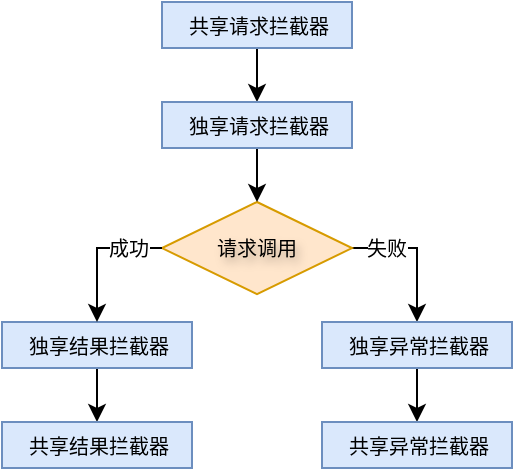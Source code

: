 <mxfile version="24.6.5" type="github">
  <diagram id="C5RBs43oDa-KdzZeNtuy" name="Page-1">
    <mxGraphModel dx="792" dy="434" grid="1" gridSize="10" guides="1" tooltips="1" connect="1" arrows="1" fold="1" page="1" pageScale="1" pageWidth="827" pageHeight="1169" math="0" shadow="0">
      <root>
        <mxCell id="WIyWlLk6GJQsqaUBKTNV-0" />
        <mxCell id="WIyWlLk6GJQsqaUBKTNV-1" parent="WIyWlLk6GJQsqaUBKTNV-0" />
        <mxCell id="vuq5tWxMH5w9Z1f-DrI8-20" style="edgeStyle=orthogonalEdgeStyle;rounded=0;orthogonalLoop=1;jettySize=auto;html=1;exitX=1;exitY=0.5;exitDx=0;exitDy=0;entryX=0.5;entryY=0;entryDx=0;entryDy=0;" parent="WIyWlLk6GJQsqaUBKTNV-1" source="vuq5tWxMH5w9Z1f-DrI8-7" target="vuq5tWxMH5w9Z1f-DrI8-19" edge="1">
          <mxGeometry relative="1" as="geometry">
            <mxPoint x="500" y="220" as="targetPoint" />
          </mxGeometry>
        </mxCell>
        <mxCell id="vuq5tWxMH5w9Z1f-DrI8-22" value="失败" style="edgeLabel;html=1;align=center;verticalAlign=middle;resizable=0;points=[];fontSize=10;" parent="vuq5tWxMH5w9Z1f-DrI8-20" vertex="1" connectable="0">
          <mxGeometry x="-0.302" y="-2" relative="1" as="geometry">
            <mxPoint x="-8" y="-2" as="offset" />
          </mxGeometry>
        </mxCell>
        <mxCell id="vuq5tWxMH5w9Z1f-DrI8-7" value="&lt;font style=&quot;font-size: 10px;&quot;&gt;请求调用&lt;/font&gt;" style="rhombus;whiteSpace=wrap;html=1;rounded=0;shadow=0;labelBackgroundColor=none;strokeWidth=1;fontFamily=Verdana;fontSize=12;align=center;strokeColor=#d79b00;fillColor=#ffe6cc;textShadow=1;" parent="WIyWlLk6GJQsqaUBKTNV-1" vertex="1">
          <mxGeometry x="340" y="160" width="95" height="46.07" as="geometry" />
        </mxCell>
        <mxCell id="vuq5tWxMH5w9Z1f-DrI8-12" value="" style="edgeStyle=orthogonalEdgeStyle;rounded=0;orthogonalLoop=1;jettySize=auto;html=1;" parent="WIyWlLk6GJQsqaUBKTNV-1" source="vuq5tWxMH5w9Z1f-DrI8-9" target="vuq5tWxMH5w9Z1f-DrI8-11" edge="1">
          <mxGeometry relative="1" as="geometry" />
        </mxCell>
        <mxCell id="vuq5tWxMH5w9Z1f-DrI8-9" value="&lt;font style=&quot;font-size: 10px;&quot;&gt;共享请求拦截器&lt;/font&gt;" style="rounded=0;html=1;shadow=0;labelBackgroundColor=none;strokeWidth=1;fontFamily=Verdana;fontSize=12;align=center;strokeColor=#6c8ebf;fillColor=#dae8fc;verticalAlign=middle;" parent="WIyWlLk6GJQsqaUBKTNV-1" vertex="1">
          <mxGeometry x="340" y="60" width="95" height="23" as="geometry" />
        </mxCell>
        <mxCell id="vuq5tWxMH5w9Z1f-DrI8-14" style="edgeStyle=orthogonalEdgeStyle;rounded=0;orthogonalLoop=1;jettySize=auto;html=1;exitX=0.5;exitY=1;exitDx=0;exitDy=0;entryX=0.5;entryY=0;entryDx=0;entryDy=0;" parent="WIyWlLk6GJQsqaUBKTNV-1" source="vuq5tWxMH5w9Z1f-DrI8-11" target="vuq5tWxMH5w9Z1f-DrI8-7" edge="1">
          <mxGeometry relative="1" as="geometry" />
        </mxCell>
        <mxCell id="vuq5tWxMH5w9Z1f-DrI8-11" value="&lt;font style=&quot;font-size: 10px;&quot;&gt;独享请求拦截器&lt;/font&gt;" style="rounded=0;html=1;shadow=0;labelBackgroundColor=none;strokeWidth=1;fontFamily=Verdana;fontSize=12;align=center;strokeColor=#6c8ebf;fillColor=#dae8fc;" parent="WIyWlLk6GJQsqaUBKTNV-1" vertex="1">
          <mxGeometry x="340" y="110" width="95" height="23" as="geometry" />
        </mxCell>
        <mxCell id="vuq5tWxMH5w9Z1f-DrI8-24" value="" style="edgeStyle=orthogonalEdgeStyle;rounded=0;orthogonalLoop=1;jettySize=auto;html=1;" parent="WIyWlLk6GJQsqaUBKTNV-1" source="vuq5tWxMH5w9Z1f-DrI8-16" target="vuq5tWxMH5w9Z1f-DrI8-23" edge="1">
          <mxGeometry relative="1" as="geometry" />
        </mxCell>
        <mxCell id="vuq5tWxMH5w9Z1f-DrI8-16" value="&lt;font style=&quot;font-size: 10px;&quot;&gt;独享结果拦截器&lt;/font&gt;" style="rounded=0;html=1;shadow=0;labelBackgroundColor=none;strokeWidth=1;fontFamily=Verdana;fontSize=12;align=center;strokeColor=#6c8ebf;fillColor=#dae8fc;" parent="WIyWlLk6GJQsqaUBKTNV-1" vertex="1">
          <mxGeometry x="260" y="220" width="95" height="23" as="geometry" />
        </mxCell>
        <mxCell id="vuq5tWxMH5w9Z1f-DrI8-26" value="" style="edgeStyle=orthogonalEdgeStyle;rounded=0;orthogonalLoop=1;jettySize=auto;html=1;" parent="WIyWlLk6GJQsqaUBKTNV-1" source="vuq5tWxMH5w9Z1f-DrI8-19" target="vuq5tWxMH5w9Z1f-DrI8-25" edge="1">
          <mxGeometry relative="1" as="geometry" />
        </mxCell>
        <mxCell id="vuq5tWxMH5w9Z1f-DrI8-19" value="&lt;font style=&quot;font-size: 10px;&quot;&gt;独享异常拦截器&lt;/font&gt;" style="rounded=0;html=1;shadow=0;labelBackgroundColor=none;strokeWidth=1;fontFamily=Verdana;fontSize=12;align=center;strokeColor=#6c8ebf;fillColor=#dae8fc;" parent="WIyWlLk6GJQsqaUBKTNV-1" vertex="1">
          <mxGeometry x="420" y="220" width="95" height="23" as="geometry" />
        </mxCell>
        <mxCell id="vuq5tWxMH5w9Z1f-DrI8-23" value="&lt;font style=&quot;font-size: 10px;&quot;&gt;共享结果拦截器&lt;/font&gt;" style="rounded=0;html=1;shadow=0;labelBackgroundColor=none;strokeWidth=1;fontFamily=Verdana;fontSize=12;align=center;strokeColor=#6c8ebf;fillColor=#dae8fc;" parent="WIyWlLk6GJQsqaUBKTNV-1" vertex="1">
          <mxGeometry x="260" y="270" width="95" height="23" as="geometry" />
        </mxCell>
        <mxCell id="vuq5tWxMH5w9Z1f-DrI8-25" value="&lt;font style=&quot;font-size: 10px;&quot;&gt;共享异常拦截器&lt;/font&gt;" style="rounded=0;html=1;shadow=0;labelBackgroundColor=none;strokeWidth=1;fontFamily=Verdana;fontSize=12;align=center;strokeColor=#6c8ebf;fillColor=#dae8fc;" parent="WIyWlLk6GJQsqaUBKTNV-1" vertex="1">
          <mxGeometry x="420" y="270" width="95" height="23" as="geometry" />
        </mxCell>
        <mxCell id="vuq5tWxMH5w9Z1f-DrI8-27" style="edgeStyle=orthogonalEdgeStyle;rounded=0;orthogonalLoop=1;jettySize=auto;html=1;exitX=0;exitY=0.5;exitDx=0;exitDy=0;" parent="WIyWlLk6GJQsqaUBKTNV-1" source="vuq5tWxMH5w9Z1f-DrI8-7" target="vuq5tWxMH5w9Z1f-DrI8-16" edge="1">
          <mxGeometry relative="1" as="geometry">
            <mxPoint x="220" y="123" as="sourcePoint" />
            <mxPoint x="263" y="160" as="targetPoint" />
          </mxGeometry>
        </mxCell>
        <mxCell id="vuq5tWxMH5w9Z1f-DrI8-28" value="成功" style="edgeLabel;html=1;align=center;verticalAlign=middle;resizable=0;points=[];fontSize=10;" parent="vuq5tWxMH5w9Z1f-DrI8-27" vertex="1" connectable="0">
          <mxGeometry x="-0.302" y="-2" relative="1" as="geometry">
            <mxPoint x="7" y="2" as="offset" />
          </mxGeometry>
        </mxCell>
      </root>
    </mxGraphModel>
  </diagram>
</mxfile>
